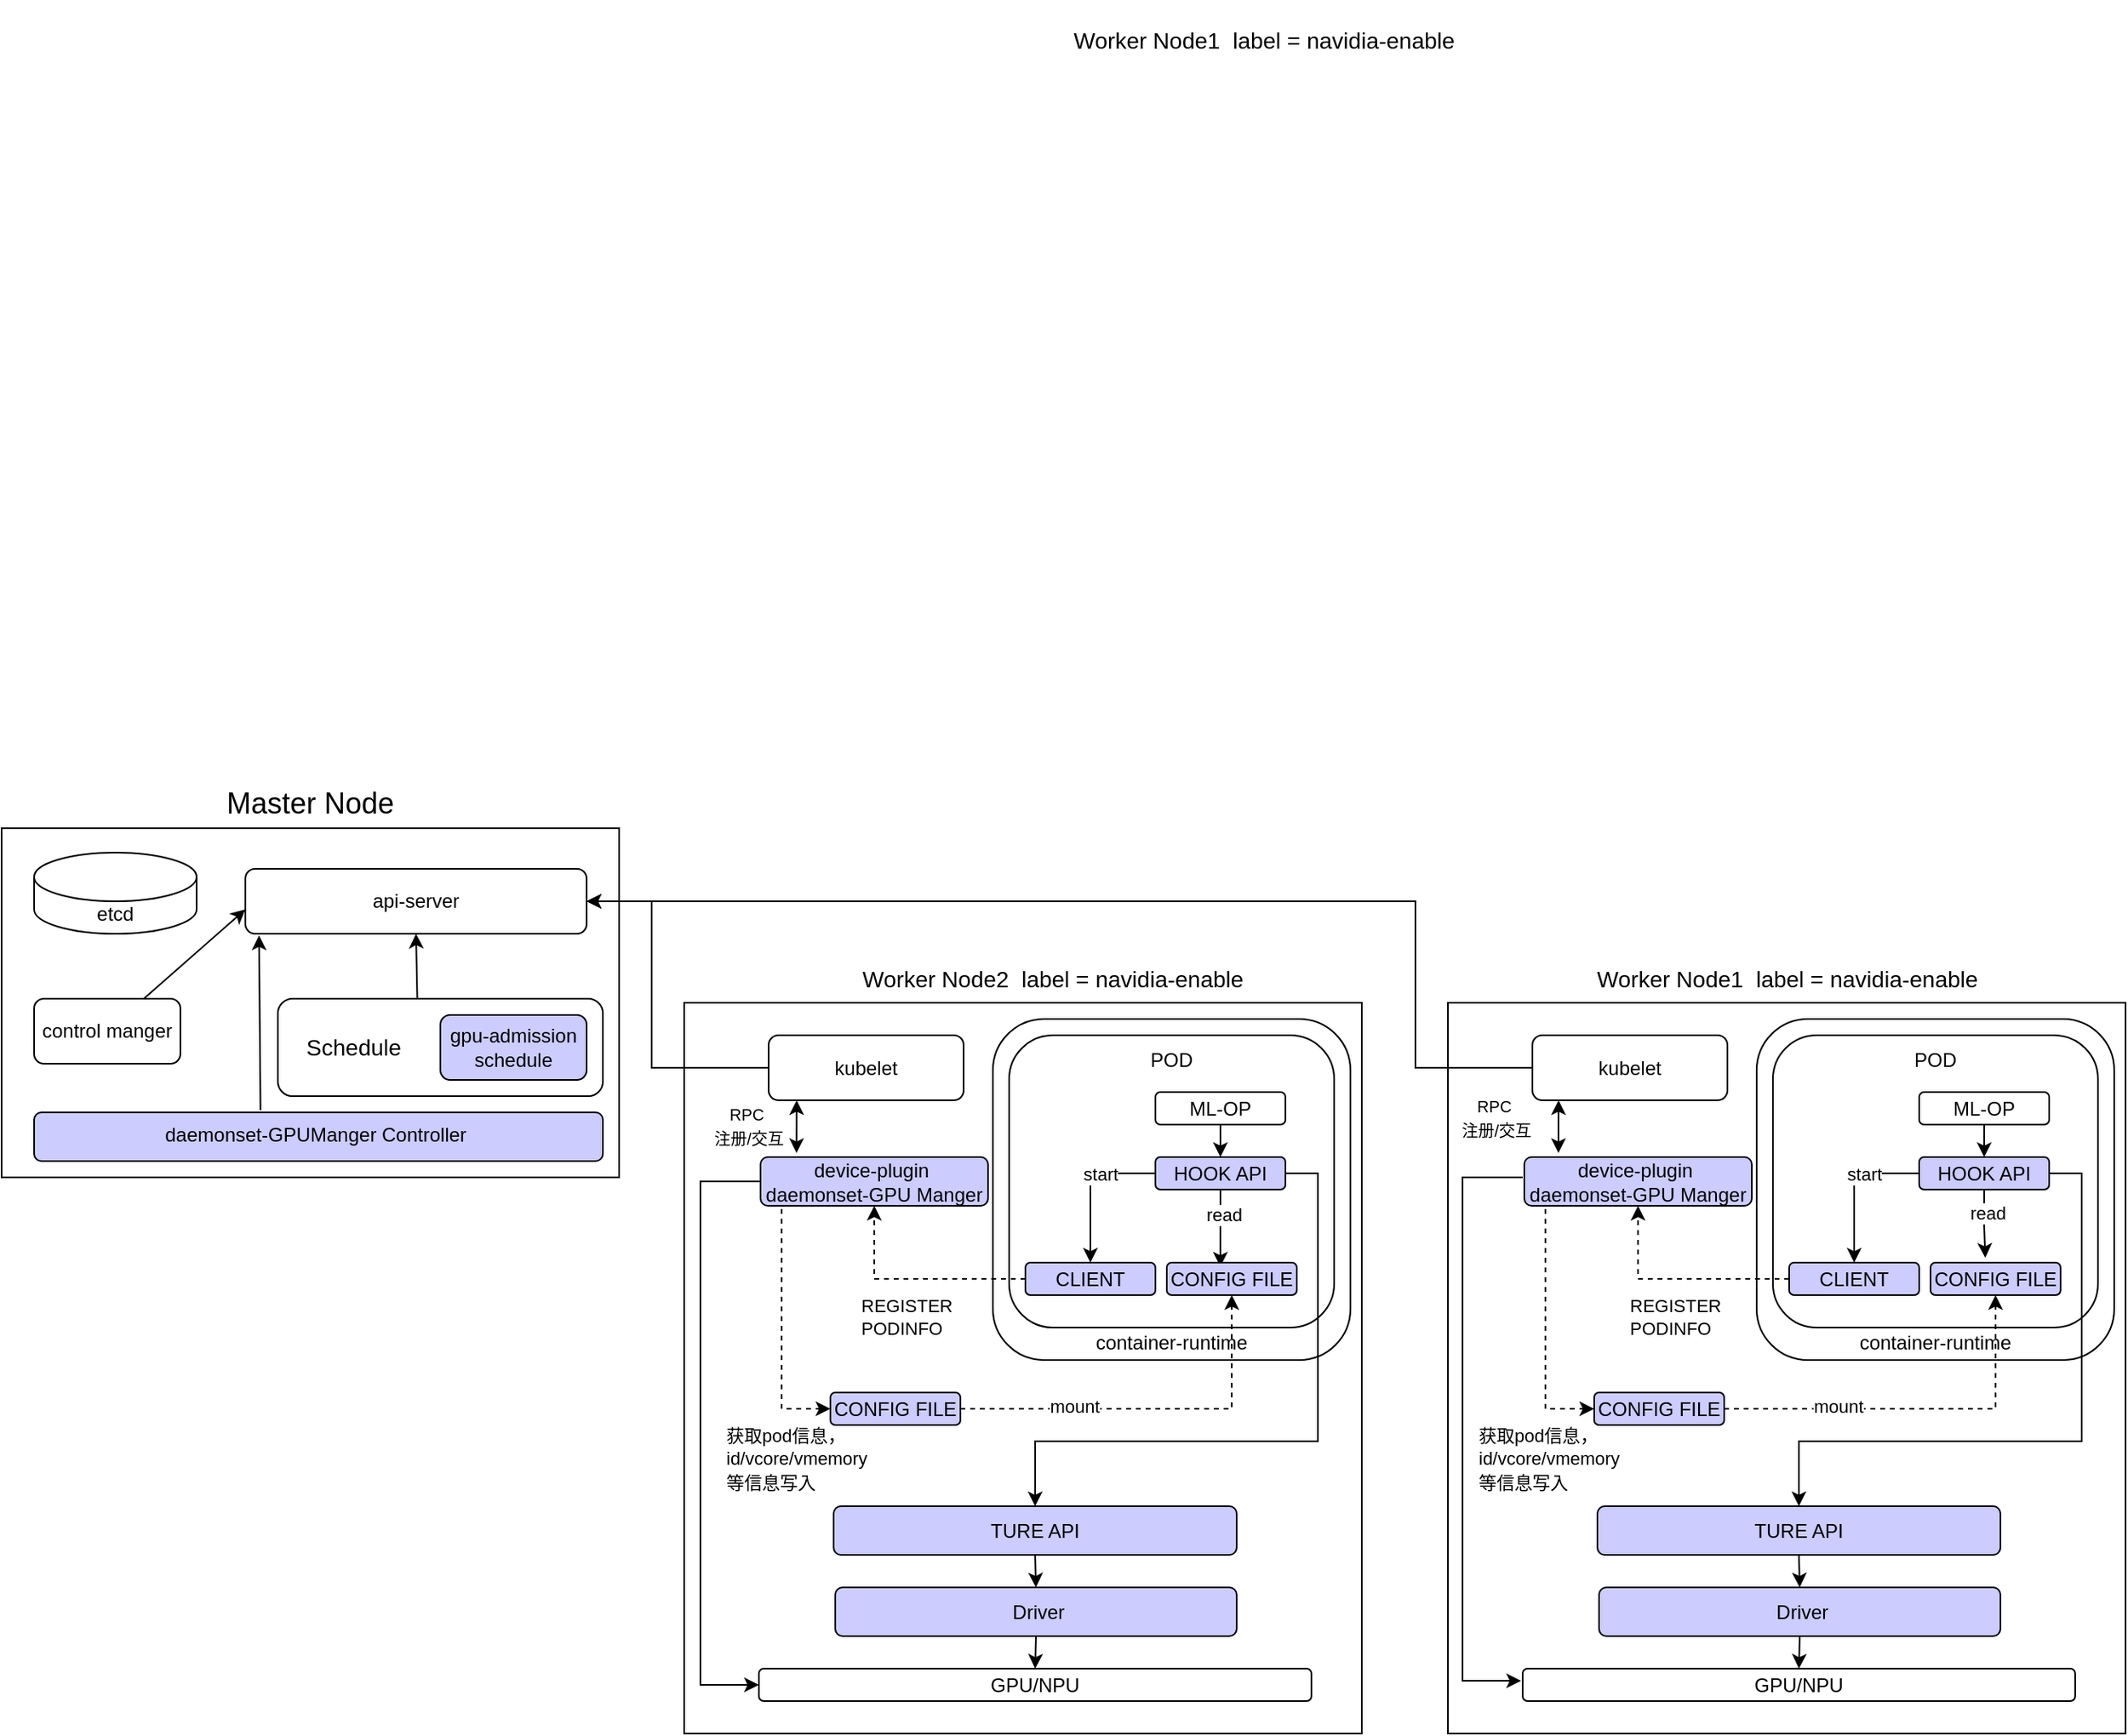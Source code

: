 <mxfile version="22.1.0" type="github">
  <diagram id="prtHgNgQTEPvFCAcTncT" name="Page-1">
    <mxGraphModel dx="1155" dy="623" grid="1" gridSize="10" guides="1" tooltips="1" connect="1" arrows="1" fold="1" page="1" pageScale="1" pageWidth="827" pageHeight="1169" math="0" shadow="0">
      <root>
        <mxCell id="0" />
        <mxCell id="1" parent="0" />
        <mxCell id="BAnKAkckQ1znYcTfNxzF-62" value="" style="group" vertex="1" connectable="0" parent="1">
          <mxGeometry x="827" y="410" width="390" height="240" as="geometry" />
        </mxCell>
        <mxCell id="BAnKAkckQ1znYcTfNxzF-26" value="&lt;font style=&quot;font-size: 14px;&quot;&gt;Worker Node1&amp;nbsp; label = navidia-enable&lt;/font&gt;" style="text;html=1;strokeColor=none;fillColor=none;align=center;verticalAlign=middle;whiteSpace=wrap;rounded=0;" vertex="1" parent="BAnKAkckQ1znYcTfNxzF-62">
          <mxGeometry x="60" y="10" width="300" height="30" as="geometry" />
        </mxCell>
        <mxCell id="BAnKAkckQ1znYcTfNxzF-83" value="" style="rounded=0;whiteSpace=wrap;html=1;" vertex="1" parent="1">
          <mxGeometry x="260" y="920" width="380" height="215" as="geometry" />
        </mxCell>
        <mxCell id="BAnKAkckQ1znYcTfNxzF-84" value="api-server" style="rounded=1;whiteSpace=wrap;html=1;" vertex="1" parent="1">
          <mxGeometry x="410" y="945" width="210" height="40" as="geometry" />
        </mxCell>
        <mxCell id="BAnKAkckQ1znYcTfNxzF-85" value="control manger" style="rounded=1;whiteSpace=wrap;html=1;" vertex="1" parent="1">
          <mxGeometry x="280" y="1025" width="90" height="40" as="geometry" />
        </mxCell>
        <mxCell id="BAnKAkckQ1znYcTfNxzF-86" value="&lt;font style=&quot;font-size: 14px;&quot;&gt;&amp;nbsp; &amp;nbsp; Schedule&lt;/font&gt;" style="rounded=1;whiteSpace=wrap;html=1;align=left;" vertex="1" parent="1">
          <mxGeometry x="430" y="1025" width="200" height="60" as="geometry" />
        </mxCell>
        <mxCell id="BAnKAkckQ1znYcTfNxzF-87" value="gpu-admission&lt;br&gt;schedule" style="rounded=1;whiteSpace=wrap;html=1;fillColor=#CCCCFF;" vertex="1" parent="1">
          <mxGeometry x="530" y="1035" width="90" height="40" as="geometry" />
        </mxCell>
        <mxCell id="BAnKAkckQ1znYcTfNxzF-88" value="etcd" style="shape=cylinder3;whiteSpace=wrap;html=1;boundedLbl=1;backgroundOutline=1;size=15;" vertex="1" parent="1">
          <mxGeometry x="280" y="935" width="100" height="50" as="geometry" />
        </mxCell>
        <mxCell id="BAnKAkckQ1znYcTfNxzF-89" value="daemonset-GPUManger Controller&amp;nbsp;" style="rounded=1;whiteSpace=wrap;html=1;fillColor=#CCCCFF;verticalAlign=top;" vertex="1" parent="1">
          <mxGeometry x="280" y="1095" width="350" height="30" as="geometry" />
        </mxCell>
        <mxCell id="BAnKAkckQ1znYcTfNxzF-90" value="&lt;font style=&quot;font-size: 18px;&quot;&gt;Master Node&lt;/font&gt;" style="text;html=1;strokeColor=none;fillColor=none;align=center;verticalAlign=middle;whiteSpace=wrap;rounded=0;" vertex="1" parent="1">
          <mxGeometry x="395" y="890" width="110" height="30" as="geometry" />
        </mxCell>
        <mxCell id="BAnKAkckQ1znYcTfNxzF-91" value="" style="rounded=0;whiteSpace=wrap;html=1;" vertex="1" parent="1">
          <mxGeometry x="680" y="1027.5" width="417" height="450" as="geometry" />
        </mxCell>
        <mxCell id="BAnKAkckQ1znYcTfNxzF-92" style="edgeStyle=orthogonalEdgeStyle;rounded=0;orthogonalLoop=1;jettySize=auto;html=1;exitX=0;exitY=0.5;exitDx=0;exitDy=0;entryX=1;entryY=0.5;entryDx=0;entryDy=0;" edge="1" parent="1" source="BAnKAkckQ1znYcTfNxzF-93" target="BAnKAkckQ1znYcTfNxzF-84">
          <mxGeometry relative="1" as="geometry">
            <Array as="points">
              <mxPoint x="660" y="1068" />
              <mxPoint x="660" y="965" />
            </Array>
          </mxGeometry>
        </mxCell>
        <mxCell id="BAnKAkckQ1znYcTfNxzF-93" value="kubelet" style="rounded=1;whiteSpace=wrap;html=1;" vertex="1" parent="1">
          <mxGeometry x="732" y="1047.5" width="120" height="40" as="geometry" />
        </mxCell>
        <mxCell id="BAnKAkckQ1znYcTfNxzF-168" style="edgeStyle=orthogonalEdgeStyle;rounded=0;orthogonalLoop=1;jettySize=auto;html=1;entryX=0;entryY=0.5;entryDx=0;entryDy=0;" edge="1" parent="1" source="BAnKAkckQ1znYcTfNxzF-95" target="BAnKAkckQ1znYcTfNxzF-96">
          <mxGeometry relative="1" as="geometry">
            <Array as="points">
              <mxPoint x="690" y="1138" />
              <mxPoint x="690" y="1448" />
            </Array>
          </mxGeometry>
        </mxCell>
        <mxCell id="BAnKAkckQ1znYcTfNxzF-95" value="device-plugin&amp;nbsp; &lt;br&gt;daemonset-GPU Manger" style="rounded=1;whiteSpace=wrap;html=1;fillColor=#CCCCFF;" vertex="1" parent="1">
          <mxGeometry x="727" y="1122.5" width="140" height="30" as="geometry" />
        </mxCell>
        <mxCell id="BAnKAkckQ1znYcTfNxzF-96" value="GPU/NPU" style="rounded=1;whiteSpace=wrap;html=1;" vertex="1" parent="1">
          <mxGeometry x="726" y="1437.5" width="340" height="20" as="geometry" />
        </mxCell>
        <mxCell id="BAnKAkckQ1znYcTfNxzF-97" value="&lt;font style=&quot;font-size: 10px;&quot;&gt;RPC&amp;nbsp;&lt;br&gt;注册/交互&lt;/font&gt;" style="text;html=1;strokeColor=none;fillColor=none;align=center;verticalAlign=middle;whiteSpace=wrap;rounded=0;" vertex="1" parent="1">
          <mxGeometry x="690" y="1087.5" width="60" height="30" as="geometry" />
        </mxCell>
        <mxCell id="BAnKAkckQ1znYcTfNxzF-98" value="&lt;font style=&quot;font-size: 14px;&quot;&gt;Worker Node2&amp;nbsp; label = navidia-enable&lt;/font&gt;" style="text;html=1;strokeColor=none;fillColor=none;align=center;verticalAlign=middle;whiteSpace=wrap;rounded=0;" vertex="1" parent="1">
          <mxGeometry x="757" y="997.5" width="300" height="30" as="geometry" />
        </mxCell>
        <mxCell id="BAnKAkckQ1znYcTfNxzF-99" value="&lt;br&gt;&lt;br&gt;&lt;br&gt;&lt;br&gt;&lt;br&gt;&lt;br&gt;&lt;br&gt;&lt;br&gt;&lt;br&gt;&lt;br&gt;&lt;br&gt;&lt;br&gt;&lt;br&gt;container-runtime" style="rounded=1;whiteSpace=wrap;html=1;" vertex="1" parent="1">
          <mxGeometry x="870" y="1037.5" width="220" height="210" as="geometry" />
        </mxCell>
        <mxCell id="BAnKAkckQ1znYcTfNxzF-100" value="&lt;div style=&quot;text-align: left;&quot;&gt;&lt;br&gt;&lt;/div&gt;" style="rounded=1;whiteSpace=wrap;html=1;" vertex="1" parent="1">
          <mxGeometry x="880" y="1047.5" width="200" height="180" as="geometry" />
        </mxCell>
        <mxCell id="BAnKAkckQ1znYcTfNxzF-101" style="edgeStyle=orthogonalEdgeStyle;rounded=0;orthogonalLoop=1;jettySize=auto;html=1;exitX=0.5;exitY=1;exitDx=0;exitDy=0;entryX=0.5;entryY=0;entryDx=0;entryDy=0;" edge="1" parent="1" source="BAnKAkckQ1znYcTfNxzF-102" target="BAnKAkckQ1znYcTfNxzF-118">
          <mxGeometry relative="1" as="geometry" />
        </mxCell>
        <mxCell id="BAnKAkckQ1znYcTfNxzF-102" value="ML-OP" style="rounded=1;whiteSpace=wrap;html=1;" vertex="1" parent="1">
          <mxGeometry x="970" y="1082.5" width="80" height="20" as="geometry" />
        </mxCell>
        <mxCell id="BAnKAkckQ1znYcTfNxzF-103" value="" style="endArrow=classic;html=1;rounded=0;exitX=0.75;exitY=0;exitDx=0;exitDy=0;" edge="1" parent="1" source="BAnKAkckQ1znYcTfNxzF-85">
          <mxGeometry width="50" height="50" relative="1" as="geometry">
            <mxPoint x="350" y="1020" as="sourcePoint" />
            <mxPoint x="410" y="970" as="targetPoint" />
          </mxGeometry>
        </mxCell>
        <mxCell id="BAnKAkckQ1znYcTfNxzF-104" value="" style="endArrow=classic;html=1;rounded=0;entryX=0.04;entryY=1.026;entryDx=0;entryDy=0;entryPerimeter=0;exitX=0.398;exitY=-0.046;exitDx=0;exitDy=0;exitPerimeter=0;" edge="1" parent="1" source="BAnKAkckQ1znYcTfNxzF-89" target="BAnKAkckQ1znYcTfNxzF-84">
          <mxGeometry width="50" height="50" relative="1" as="geometry">
            <mxPoint x="418" y="1090" as="sourcePoint" />
            <mxPoint x="430" y="1000" as="targetPoint" />
          </mxGeometry>
        </mxCell>
        <mxCell id="BAnKAkckQ1znYcTfNxzF-105" value="" style="endArrow=classic;html=1;rounded=0;exitX=0.429;exitY=0.006;exitDx=0;exitDy=0;exitPerimeter=0;entryX=0.5;entryY=1;entryDx=0;entryDy=0;" edge="1" parent="1" source="BAnKAkckQ1znYcTfNxzF-86" target="BAnKAkckQ1znYcTfNxzF-84">
          <mxGeometry width="50" height="50" relative="1" as="geometry">
            <mxPoint x="429" y="1104" as="sourcePoint" />
            <mxPoint x="428" y="996" as="targetPoint" />
          </mxGeometry>
        </mxCell>
        <mxCell id="BAnKAkckQ1znYcTfNxzF-106" style="edgeStyle=orthogonalEdgeStyle;rounded=0;orthogonalLoop=1;jettySize=auto;html=1;exitX=0.5;exitY=1;exitDx=0;exitDy=0;entryX=0.5;entryY=0;entryDx=0;entryDy=0;" edge="1" parent="1" source="BAnKAkckQ1znYcTfNxzF-107" target="BAnKAkckQ1znYcTfNxzF-109">
          <mxGeometry relative="1" as="geometry" />
        </mxCell>
        <mxCell id="BAnKAkckQ1znYcTfNxzF-107" value="TURE API" style="rounded=1;whiteSpace=wrap;html=1;fillColor=#CCCCFF;" vertex="1" parent="1">
          <mxGeometry x="772" y="1337.5" width="248" height="30" as="geometry" />
        </mxCell>
        <mxCell id="BAnKAkckQ1znYcTfNxzF-108" style="edgeStyle=orthogonalEdgeStyle;rounded=0;orthogonalLoop=1;jettySize=auto;html=1;exitX=0.5;exitY=1;exitDx=0;exitDy=0;entryX=0.5;entryY=0;entryDx=0;entryDy=0;" edge="1" parent="1" source="BAnKAkckQ1znYcTfNxzF-109" target="BAnKAkckQ1znYcTfNxzF-96">
          <mxGeometry relative="1" as="geometry" />
        </mxCell>
        <mxCell id="BAnKAkckQ1znYcTfNxzF-109" value="&amp;nbsp;Driver" style="rounded=1;whiteSpace=wrap;html=1;fillColor=#CCCCFF;" vertex="1" parent="1">
          <mxGeometry x="773" y="1387.5" width="247" height="30" as="geometry" />
        </mxCell>
        <mxCell id="BAnKAkckQ1znYcTfNxzF-110" style="edgeStyle=orthogonalEdgeStyle;rounded=0;orthogonalLoop=1;jettySize=auto;html=1;exitX=1;exitY=0.5;exitDx=0;exitDy=0;entryX=0.5;entryY=1;entryDx=0;entryDy=0;dashed=1;" edge="1" parent="1" source="BAnKAkckQ1znYcTfNxzF-112" target="BAnKAkckQ1znYcTfNxzF-119">
          <mxGeometry relative="1" as="geometry" />
        </mxCell>
        <mxCell id="BAnKAkckQ1znYcTfNxzF-111" value="mount" style="edgeLabel;html=1;align=center;verticalAlign=middle;resizable=0;points=[];" vertex="1" connectable="0" parent="BAnKAkckQ1znYcTfNxzF-110">
          <mxGeometry x="-0.408" y="2" relative="1" as="geometry">
            <mxPoint as="offset" />
          </mxGeometry>
        </mxCell>
        <mxCell id="BAnKAkckQ1znYcTfNxzF-112" value="CONFIG FILE" style="rounded=1;whiteSpace=wrap;html=1;fillColor=#CCCCFF;" vertex="1" parent="1">
          <mxGeometry x="770" y="1267.5" width="80" height="20" as="geometry" />
        </mxCell>
        <mxCell id="BAnKAkckQ1znYcTfNxzF-113" style="edgeStyle=orthogonalEdgeStyle;rounded=0;orthogonalLoop=1;jettySize=auto;html=1;exitX=0;exitY=0.5;exitDx=0;exitDy=0;entryX=0.5;entryY=0;entryDx=0;entryDy=0;" edge="1" parent="1" source="BAnKAkckQ1znYcTfNxzF-118" target="BAnKAkckQ1znYcTfNxzF-122">
          <mxGeometry relative="1" as="geometry" />
        </mxCell>
        <mxCell id="BAnKAkckQ1znYcTfNxzF-114" value="start" style="edgeLabel;html=1;align=center;verticalAlign=middle;resizable=0;points=[];" vertex="1" connectable="0" parent="BAnKAkckQ1znYcTfNxzF-113">
          <mxGeometry x="-0.571" y="-3" relative="1" as="geometry">
            <mxPoint x="-14" y="3" as="offset" />
          </mxGeometry>
        </mxCell>
        <mxCell id="BAnKAkckQ1znYcTfNxzF-115" style="edgeStyle=orthogonalEdgeStyle;rounded=0;orthogonalLoop=1;jettySize=auto;html=1;exitX=0.5;exitY=1;exitDx=0;exitDy=0;entryX=0.412;entryY=0.125;entryDx=0;entryDy=0;entryPerimeter=0;" edge="1" parent="1" source="BAnKAkckQ1znYcTfNxzF-118" target="BAnKAkckQ1znYcTfNxzF-119">
          <mxGeometry relative="1" as="geometry" />
        </mxCell>
        <mxCell id="BAnKAkckQ1znYcTfNxzF-116" value="read" style="edgeLabel;html=1;align=center;verticalAlign=middle;resizable=0;points=[];" vertex="1" connectable="0" parent="BAnKAkckQ1znYcTfNxzF-115">
          <mxGeometry x="-0.34" y="2" relative="1" as="geometry">
            <mxPoint as="offset" />
          </mxGeometry>
        </mxCell>
        <mxCell id="BAnKAkckQ1znYcTfNxzF-117" style="edgeStyle=orthogonalEdgeStyle;rounded=0;orthogonalLoop=1;jettySize=auto;html=1;exitX=1;exitY=0.5;exitDx=0;exitDy=0;entryX=0.5;entryY=0;entryDx=0;entryDy=0;" edge="1" parent="1" source="BAnKAkckQ1znYcTfNxzF-118" target="BAnKAkckQ1znYcTfNxzF-107">
          <mxGeometry relative="1" as="geometry">
            <Array as="points">
              <mxPoint x="1070" y="1132.5" />
              <mxPoint x="1070" y="1297.5" />
              <mxPoint x="896" y="1297.5" />
            </Array>
          </mxGeometry>
        </mxCell>
        <mxCell id="BAnKAkckQ1znYcTfNxzF-118" value="HOOK API" style="rounded=1;whiteSpace=wrap;html=1;fillColor=#CCCCFF;" vertex="1" parent="1">
          <mxGeometry x="970" y="1122.5" width="80" height="20" as="geometry" />
        </mxCell>
        <mxCell id="BAnKAkckQ1znYcTfNxzF-119" value="CONFIG FILE" style="rounded=1;whiteSpace=wrap;html=1;fillColor=#CCCCFF;" vertex="1" parent="1">
          <mxGeometry x="977" y="1187.5" width="80" height="20" as="geometry" />
        </mxCell>
        <mxCell id="BAnKAkckQ1znYcTfNxzF-120" style="edgeStyle=orthogonalEdgeStyle;rounded=0;orthogonalLoop=1;jettySize=auto;html=1;exitX=0;exitY=0.5;exitDx=0;exitDy=0;dashed=1;" edge="1" parent="1" source="BAnKAkckQ1znYcTfNxzF-122" target="BAnKAkckQ1znYcTfNxzF-95">
          <mxGeometry relative="1" as="geometry" />
        </mxCell>
        <mxCell id="BAnKAkckQ1znYcTfNxzF-122" value="CLIENT" style="rounded=1;whiteSpace=wrap;html=1;fillColor=#CCCCFF;" vertex="1" parent="1">
          <mxGeometry x="890" y="1187.5" width="80" height="20" as="geometry" />
        </mxCell>
        <mxCell id="BAnKAkckQ1znYcTfNxzF-126" value="POD" style="text;html=1;strokeColor=none;fillColor=none;align=center;verticalAlign=middle;whiteSpace=wrap;rounded=0;" vertex="1" parent="1">
          <mxGeometry x="950" y="1047.5" width="60" height="30" as="geometry" />
        </mxCell>
        <mxCell id="BAnKAkckQ1znYcTfNxzF-127" value="" style="rounded=0;whiteSpace=wrap;html=1;" vertex="1" parent="1">
          <mxGeometry x="1150" y="1027.5" width="417" height="450" as="geometry" />
        </mxCell>
        <mxCell id="BAnKAkckQ1znYcTfNxzF-128" style="edgeStyle=orthogonalEdgeStyle;rounded=0;orthogonalLoop=1;jettySize=auto;html=1;exitX=0;exitY=0.5;exitDx=0;exitDy=0;entryX=1;entryY=0.5;entryDx=0;entryDy=0;" edge="1" parent="1" source="BAnKAkckQ1znYcTfNxzF-129" target="BAnKAkckQ1znYcTfNxzF-84">
          <mxGeometry relative="1" as="geometry">
            <Array as="points">
              <mxPoint x="1130" y="1068" />
              <mxPoint x="1130" y="965" />
            </Array>
          </mxGeometry>
        </mxCell>
        <mxCell id="BAnKAkckQ1znYcTfNxzF-129" value="kubelet" style="rounded=1;whiteSpace=wrap;html=1;" vertex="1" parent="1">
          <mxGeometry x="1202" y="1047.5" width="120" height="40" as="geometry" />
        </mxCell>
        <mxCell id="BAnKAkckQ1znYcTfNxzF-131" value="device-plugin&amp;nbsp; &lt;br&gt;daemonset-GPU Manger" style="rounded=1;whiteSpace=wrap;html=1;fillColor=#CCCCFF;" vertex="1" parent="1">
          <mxGeometry x="1197" y="1122.5" width="140" height="30" as="geometry" />
        </mxCell>
        <mxCell id="BAnKAkckQ1znYcTfNxzF-132" value="GPU/NPU" style="rounded=1;whiteSpace=wrap;html=1;" vertex="1" parent="1">
          <mxGeometry x="1196" y="1437.5" width="340" height="20" as="geometry" />
        </mxCell>
        <mxCell id="BAnKAkckQ1znYcTfNxzF-134" value="&lt;font style=&quot;font-size: 14px;&quot;&gt;Worker Node1&amp;nbsp; label = navidia-enable&lt;/font&gt;" style="text;html=1;strokeColor=none;fillColor=none;align=center;verticalAlign=middle;whiteSpace=wrap;rounded=0;" vertex="1" parent="1">
          <mxGeometry x="1208.5" y="997.5" width="300" height="30" as="geometry" />
        </mxCell>
        <mxCell id="BAnKAkckQ1znYcTfNxzF-135" value="&lt;br&gt;&lt;br&gt;&lt;br&gt;&lt;br&gt;&lt;br&gt;&lt;br&gt;&lt;br&gt;&lt;br&gt;&lt;br&gt;&lt;br&gt;&lt;br&gt;&lt;br&gt;&lt;br&gt;container-runtime" style="rounded=1;whiteSpace=wrap;html=1;" vertex="1" parent="1">
          <mxGeometry x="1340" y="1037.5" width="220" height="210" as="geometry" />
        </mxCell>
        <mxCell id="BAnKAkckQ1znYcTfNxzF-136" value="&lt;div style=&quot;text-align: left;&quot;&gt;&lt;br&gt;&lt;/div&gt;" style="rounded=1;whiteSpace=wrap;html=1;" vertex="1" parent="1">
          <mxGeometry x="1350" y="1047.5" width="200" height="180" as="geometry" />
        </mxCell>
        <mxCell id="BAnKAkckQ1znYcTfNxzF-137" style="edgeStyle=orthogonalEdgeStyle;rounded=0;orthogonalLoop=1;jettySize=auto;html=1;exitX=0.5;exitY=1;exitDx=0;exitDy=0;entryX=0.5;entryY=0;entryDx=0;entryDy=0;" edge="1" parent="1" source="BAnKAkckQ1znYcTfNxzF-138" target="BAnKAkckQ1znYcTfNxzF-151">
          <mxGeometry relative="1" as="geometry" />
        </mxCell>
        <mxCell id="BAnKAkckQ1znYcTfNxzF-138" value="ML-OP" style="rounded=1;whiteSpace=wrap;html=1;" vertex="1" parent="1">
          <mxGeometry x="1440" y="1082.5" width="80" height="20" as="geometry" />
        </mxCell>
        <mxCell id="BAnKAkckQ1znYcTfNxzF-139" style="edgeStyle=orthogonalEdgeStyle;rounded=0;orthogonalLoop=1;jettySize=auto;html=1;exitX=0.5;exitY=1;exitDx=0;exitDy=0;entryX=0.5;entryY=0;entryDx=0;entryDy=0;" edge="1" parent="1" source="BAnKAkckQ1znYcTfNxzF-140" target="BAnKAkckQ1znYcTfNxzF-142">
          <mxGeometry relative="1" as="geometry" />
        </mxCell>
        <mxCell id="BAnKAkckQ1znYcTfNxzF-140" value="TURE API" style="rounded=1;whiteSpace=wrap;html=1;fillColor=#CCCCFF;" vertex="1" parent="1">
          <mxGeometry x="1242" y="1337.5" width="248" height="30" as="geometry" />
        </mxCell>
        <mxCell id="BAnKAkckQ1znYcTfNxzF-141" style="edgeStyle=orthogonalEdgeStyle;rounded=0;orthogonalLoop=1;jettySize=auto;html=1;exitX=0.5;exitY=1;exitDx=0;exitDy=0;entryX=0.5;entryY=0;entryDx=0;entryDy=0;" edge="1" parent="1" source="BAnKAkckQ1znYcTfNxzF-142" target="BAnKAkckQ1znYcTfNxzF-132">
          <mxGeometry relative="1" as="geometry" />
        </mxCell>
        <mxCell id="BAnKAkckQ1znYcTfNxzF-142" value="&amp;nbsp;Driver" style="rounded=1;whiteSpace=wrap;html=1;fillColor=#CCCCFF;" vertex="1" parent="1">
          <mxGeometry x="1243" y="1387.5" width="247" height="30" as="geometry" />
        </mxCell>
        <mxCell id="BAnKAkckQ1znYcTfNxzF-143" style="edgeStyle=orthogonalEdgeStyle;rounded=0;orthogonalLoop=1;jettySize=auto;html=1;exitX=1;exitY=0.5;exitDx=0;exitDy=0;entryX=0.5;entryY=1;entryDx=0;entryDy=0;dashed=1;" edge="1" parent="1" source="BAnKAkckQ1znYcTfNxzF-145" target="BAnKAkckQ1znYcTfNxzF-152">
          <mxGeometry relative="1" as="geometry" />
        </mxCell>
        <mxCell id="BAnKAkckQ1znYcTfNxzF-144" value="mount" style="edgeLabel;html=1;align=center;verticalAlign=middle;resizable=0;points=[];" vertex="1" connectable="0" parent="BAnKAkckQ1znYcTfNxzF-143">
          <mxGeometry x="-0.408" y="2" relative="1" as="geometry">
            <mxPoint as="offset" />
          </mxGeometry>
        </mxCell>
        <mxCell id="BAnKAkckQ1znYcTfNxzF-145" value="CONFIG FILE" style="rounded=1;whiteSpace=wrap;html=1;fillColor=#CCCCFF;" vertex="1" parent="1">
          <mxGeometry x="1240" y="1267.5" width="80" height="20" as="geometry" />
        </mxCell>
        <mxCell id="BAnKAkckQ1znYcTfNxzF-146" style="edgeStyle=orthogonalEdgeStyle;rounded=0;orthogonalLoop=1;jettySize=auto;html=1;exitX=0;exitY=0.5;exitDx=0;exitDy=0;entryX=0.5;entryY=0;entryDx=0;entryDy=0;" edge="1" parent="1" source="BAnKAkckQ1znYcTfNxzF-151" target="BAnKAkckQ1znYcTfNxzF-155">
          <mxGeometry relative="1" as="geometry" />
        </mxCell>
        <mxCell id="BAnKAkckQ1znYcTfNxzF-147" value="start" style="edgeLabel;html=1;align=center;verticalAlign=middle;resizable=0;points=[];" vertex="1" connectable="0" parent="BAnKAkckQ1znYcTfNxzF-146">
          <mxGeometry x="-0.571" y="-3" relative="1" as="geometry">
            <mxPoint x="-14" y="3" as="offset" />
          </mxGeometry>
        </mxCell>
        <mxCell id="BAnKAkckQ1znYcTfNxzF-148" style="edgeStyle=orthogonalEdgeStyle;rounded=0;orthogonalLoop=1;jettySize=auto;html=1;exitX=0.5;exitY=1;exitDx=0;exitDy=0;entryX=0.421;entryY=-0.15;entryDx=0;entryDy=0;entryPerimeter=0;" edge="1" parent="1" source="BAnKAkckQ1znYcTfNxzF-151" target="BAnKAkckQ1znYcTfNxzF-152">
          <mxGeometry relative="1" as="geometry" />
        </mxCell>
        <mxCell id="BAnKAkckQ1znYcTfNxzF-149" value="read" style="edgeLabel;html=1;align=center;verticalAlign=middle;resizable=0;points=[];" vertex="1" connectable="0" parent="BAnKAkckQ1znYcTfNxzF-148">
          <mxGeometry x="-0.34" y="2" relative="1" as="geometry">
            <mxPoint as="offset" />
          </mxGeometry>
        </mxCell>
        <mxCell id="BAnKAkckQ1znYcTfNxzF-150" style="edgeStyle=orthogonalEdgeStyle;rounded=0;orthogonalLoop=1;jettySize=auto;html=1;exitX=1;exitY=0.5;exitDx=0;exitDy=0;entryX=0.5;entryY=0;entryDx=0;entryDy=0;" edge="1" parent="1" source="BAnKAkckQ1znYcTfNxzF-151" target="BAnKAkckQ1znYcTfNxzF-140">
          <mxGeometry relative="1" as="geometry">
            <Array as="points">
              <mxPoint x="1540" y="1132.5" />
              <mxPoint x="1540" y="1297.5" />
              <mxPoint x="1366" y="1297.5" />
            </Array>
          </mxGeometry>
        </mxCell>
        <mxCell id="BAnKAkckQ1znYcTfNxzF-151" value="HOOK API" style="rounded=1;whiteSpace=wrap;html=1;fillColor=#CCCCFF;" vertex="1" parent="1">
          <mxGeometry x="1440" y="1122.5" width="80" height="20" as="geometry" />
        </mxCell>
        <mxCell id="BAnKAkckQ1znYcTfNxzF-152" value="CONFIG FILE" style="rounded=1;whiteSpace=wrap;html=1;fillColor=#CCCCFF;" vertex="1" parent="1">
          <mxGeometry x="1447" y="1187.5" width="80" height="20" as="geometry" />
        </mxCell>
        <mxCell id="BAnKAkckQ1znYcTfNxzF-153" style="edgeStyle=orthogonalEdgeStyle;rounded=0;orthogonalLoop=1;jettySize=auto;html=1;exitX=0;exitY=0.5;exitDx=0;exitDy=0;dashed=1;" edge="1" parent="1" source="BAnKAkckQ1znYcTfNxzF-155" target="BAnKAkckQ1znYcTfNxzF-131">
          <mxGeometry relative="1" as="geometry" />
        </mxCell>
        <mxCell id="BAnKAkckQ1znYcTfNxzF-155" value="CLIENT" style="rounded=1;whiteSpace=wrap;html=1;fillColor=#CCCCFF;" vertex="1" parent="1">
          <mxGeometry x="1360" y="1187.5" width="80" height="20" as="geometry" />
        </mxCell>
        <mxCell id="BAnKAkckQ1znYcTfNxzF-156" style="edgeStyle=orthogonalEdgeStyle;rounded=0;orthogonalLoop=1;jettySize=auto;html=1;exitX=0.25;exitY=1;exitDx=0;exitDy=0;entryX=0;entryY=0.5;entryDx=0;entryDy=0;dashed=1;" edge="1" parent="1" source="BAnKAkckQ1znYcTfNxzF-131" target="BAnKAkckQ1znYcTfNxzF-145">
          <mxGeometry relative="1" as="geometry">
            <Array as="points">
              <mxPoint x="1210" y="1153" />
              <mxPoint x="1210" y="1278" />
            </Array>
          </mxGeometry>
        </mxCell>
        <mxCell id="BAnKAkckQ1znYcTfNxzF-159" value="POD" style="text;html=1;strokeColor=none;fillColor=none;align=center;verticalAlign=middle;whiteSpace=wrap;rounded=0;" vertex="1" parent="1">
          <mxGeometry x="1420" y="1047.5" width="60" height="30" as="geometry" />
        </mxCell>
        <mxCell id="BAnKAkckQ1znYcTfNxzF-160" value="&lt;span style=&quot;color: rgb(0, 0, 0); font-family: Helvetica; font-size: 11px; font-style: normal; font-variant-ligatures: normal; font-variant-caps: normal; font-weight: 400; letter-spacing: normal; orphans: 2; text-align: center; text-indent: 0px; text-transform: none; widows: 2; word-spacing: 0px; -webkit-text-stroke-width: 0px; background-color: rgb(255, 255, 255); text-decoration-thickness: initial; text-decoration-style: initial; text-decoration-color: initial; float: none; display: inline !important;&quot;&gt;获取pod信息，&lt;/span&gt;&lt;br style=&quot;border-color: var(--border-color); color: rgb(0, 0, 0); font-family: Helvetica; font-size: 11px; font-style: normal; font-variant-ligatures: normal; font-variant-caps: normal; font-weight: 400; letter-spacing: normal; orphans: 2; text-align: center; text-indent: 0px; text-transform: none; widows: 2; word-spacing: 0px; -webkit-text-stroke-width: 0px; text-decoration-thickness: initial; text-decoration-style: initial; text-decoration-color: initial;&quot;&gt;&lt;span style=&quot;color: rgb(0, 0, 0); font-family: Helvetica; font-size: 11px; font-style: normal; font-variant-ligatures: normal; font-variant-caps: normal; font-weight: 400; letter-spacing: normal; orphans: 2; text-align: center; text-indent: 0px; text-transform: none; widows: 2; word-spacing: 0px; -webkit-text-stroke-width: 0px; background-color: rgb(255, 255, 255); text-decoration-thickness: initial; text-decoration-style: initial; text-decoration-color: initial; float: none; display: inline !important;&quot;&gt;id/vcore/vmemory&lt;br&gt;等信息&lt;/span&gt;&lt;span style=&quot;color: rgb(0, 0, 0); font-family: Helvetica; font-size: 11px; font-style: normal; font-variant-ligatures: normal; font-variant-caps: normal; font-weight: 400; letter-spacing: normal; orphans: 2; text-align: center; text-indent: 0px; text-transform: none; widows: 2; word-spacing: 0px; -webkit-text-stroke-width: 0px; background-color: rgb(255, 255, 255); text-decoration-thickness: initial; text-decoration-style: initial; text-decoration-color: initial; float: none; display: inline !important;&quot;&gt;写入&lt;/span&gt;" style="text;whiteSpace=wrap;html=1;" vertex="1" parent="1">
          <mxGeometry x="1167" y="1280" width="73" height="57.5" as="geometry" />
        </mxCell>
        <mxCell id="BAnKAkckQ1znYcTfNxzF-161" value="&lt;span style=&quot;color: rgb(0, 0, 0); font-family: Helvetica; font-size: 11px; font-style: normal; font-variant-ligatures: normal; font-variant-caps: normal; font-weight: 400; letter-spacing: normal; orphans: 2; text-align: center; text-indent: 0px; text-transform: none; widows: 2; word-spacing: 0px; -webkit-text-stroke-width: 0px; background-color: rgb(255, 255, 255); text-decoration-thickness: initial; text-decoration-style: initial; text-decoration-color: initial; float: none; display: inline !important;&quot;&gt;获取pod信息，&lt;/span&gt;&lt;br style=&quot;border-color: var(--border-color); color: rgb(0, 0, 0); font-family: Helvetica; font-size: 11px; font-style: normal; font-variant-ligatures: normal; font-variant-caps: normal; font-weight: 400; letter-spacing: normal; orphans: 2; text-align: center; text-indent: 0px; text-transform: none; widows: 2; word-spacing: 0px; -webkit-text-stroke-width: 0px; text-decoration-thickness: initial; text-decoration-style: initial; text-decoration-color: initial;&quot;&gt;&lt;span style=&quot;color: rgb(0, 0, 0); font-family: Helvetica; font-size: 11px; font-style: normal; font-variant-ligatures: normal; font-variant-caps: normal; font-weight: 400; letter-spacing: normal; orphans: 2; text-align: center; text-indent: 0px; text-transform: none; widows: 2; word-spacing: 0px; -webkit-text-stroke-width: 0px; background-color: rgb(255, 255, 255); text-decoration-thickness: initial; text-decoration-style: initial; text-decoration-color: initial; float: none; display: inline !important;&quot;&gt;id/vcore/vmemory&lt;br&gt;等信息&lt;/span&gt;&lt;span style=&quot;color: rgb(0, 0, 0); font-family: Helvetica; font-size: 11px; font-style: normal; font-variant-ligatures: normal; font-variant-caps: normal; font-weight: 400; letter-spacing: normal; orphans: 2; text-align: center; text-indent: 0px; text-transform: none; widows: 2; word-spacing: 0px; -webkit-text-stroke-width: 0px; background-color: rgb(255, 255, 255); text-decoration-thickness: initial; text-decoration-style: initial; text-decoration-color: initial; float: none; display: inline !important;&quot;&gt;写入&lt;/span&gt;" style="text;whiteSpace=wrap;html=1;" vertex="1" parent="1">
          <mxGeometry x="704" y="1280" width="66" height="60" as="geometry" />
        </mxCell>
        <mxCell id="BAnKAkckQ1znYcTfNxzF-163" style="edgeStyle=orthogonalEdgeStyle;rounded=0;orthogonalLoop=1;jettySize=auto;html=1;exitX=0.25;exitY=1;exitDx=0;exitDy=0;entryX=0;entryY=0.5;entryDx=0;entryDy=0;dashed=1;" edge="1" parent="1">
          <mxGeometry relative="1" as="geometry">
            <Array as="points">
              <mxPoint x="740" y="1152.5" />
              <mxPoint x="740" y="1277.5" />
            </Array>
            <mxPoint x="762" y="1152.5" as="sourcePoint" />
            <mxPoint x="770" y="1277.5" as="targetPoint" />
          </mxGeometry>
        </mxCell>
        <mxCell id="BAnKAkckQ1znYcTfNxzF-165" value="" style="endArrow=classic;startArrow=classic;html=1;rounded=0;" edge="1" parent="1">
          <mxGeometry width="50" height="50" relative="1" as="geometry">
            <mxPoint x="1218" y="1120" as="sourcePoint" />
            <mxPoint x="1218.08" y="1087.5" as="targetPoint" />
          </mxGeometry>
        </mxCell>
        <mxCell id="BAnKAkckQ1znYcTfNxzF-166" value="" style="endArrow=classic;startArrow=classic;html=1;rounded=0;" edge="1" parent="1">
          <mxGeometry width="50" height="50" relative="1" as="geometry">
            <mxPoint x="749.17" y="1120" as="sourcePoint" />
            <mxPoint x="749.25" y="1087.5" as="targetPoint" />
          </mxGeometry>
        </mxCell>
        <mxCell id="BAnKAkckQ1znYcTfNxzF-167" value="&lt;font style=&quot;font-size: 10px;&quot;&gt;RPC&amp;nbsp;&lt;br&gt;注册/交互&lt;/font&gt;" style="text;html=1;strokeColor=none;fillColor=none;align=center;verticalAlign=middle;whiteSpace=wrap;rounded=0;" vertex="1" parent="1">
          <mxGeometry x="1150" y="1082.5" width="60" height="30" as="geometry" />
        </mxCell>
        <mxCell id="BAnKAkckQ1znYcTfNxzF-169" style="edgeStyle=orthogonalEdgeStyle;rounded=0;orthogonalLoop=1;jettySize=auto;html=1;entryX=0;entryY=0.5;entryDx=0;entryDy=0;" edge="1" parent="1">
          <mxGeometry relative="1" as="geometry">
            <mxPoint x="1196" y="1135" as="sourcePoint" />
            <mxPoint x="1195" y="1445" as="targetPoint" />
            <Array as="points">
              <mxPoint x="1159" y="1135" />
              <mxPoint x="1159" y="1445" />
            </Array>
          </mxGeometry>
        </mxCell>
        <mxCell id="BAnKAkckQ1znYcTfNxzF-170" value="&lt;span style=&quot;color: rgb(0, 0, 0); font-family: Helvetica; font-size: 11px; font-style: normal; font-variant-ligatures: normal; font-variant-caps: normal; font-weight: 400; letter-spacing: normal; orphans: 2; text-align: center; text-indent: 0px; text-transform: none; widows: 2; word-spacing: 0px; -webkit-text-stroke-width: 0px; background-color: rgb(255, 255, 255); text-decoration-thickness: initial; text-decoration-style: initial; text-decoration-color: initial; float: none; display: inline !important;&quot;&gt;REGISTER &lt;br&gt;PODINFO&lt;/span&gt;" style="text;whiteSpace=wrap;html=1;" vertex="1" parent="1">
          <mxGeometry x="1260" y="1200" width="70" height="40" as="geometry" />
        </mxCell>
        <mxCell id="BAnKAkckQ1znYcTfNxzF-171" value="&lt;span style=&quot;color: rgb(0, 0, 0); font-family: Helvetica; font-size: 11px; font-style: normal; font-variant-ligatures: normal; font-variant-caps: normal; font-weight: 400; letter-spacing: normal; orphans: 2; text-align: center; text-indent: 0px; text-transform: none; widows: 2; word-spacing: 0px; -webkit-text-stroke-width: 0px; background-color: rgb(255, 255, 255); text-decoration-thickness: initial; text-decoration-style: initial; text-decoration-color: initial; float: none; display: inline !important;&quot;&gt;REGISTER &lt;br&gt;PODINFO&lt;/span&gt;" style="text;whiteSpace=wrap;html=1;" vertex="1" parent="1">
          <mxGeometry x="787" y="1200" width="70" height="40" as="geometry" />
        </mxCell>
      </root>
    </mxGraphModel>
  </diagram>
</mxfile>
